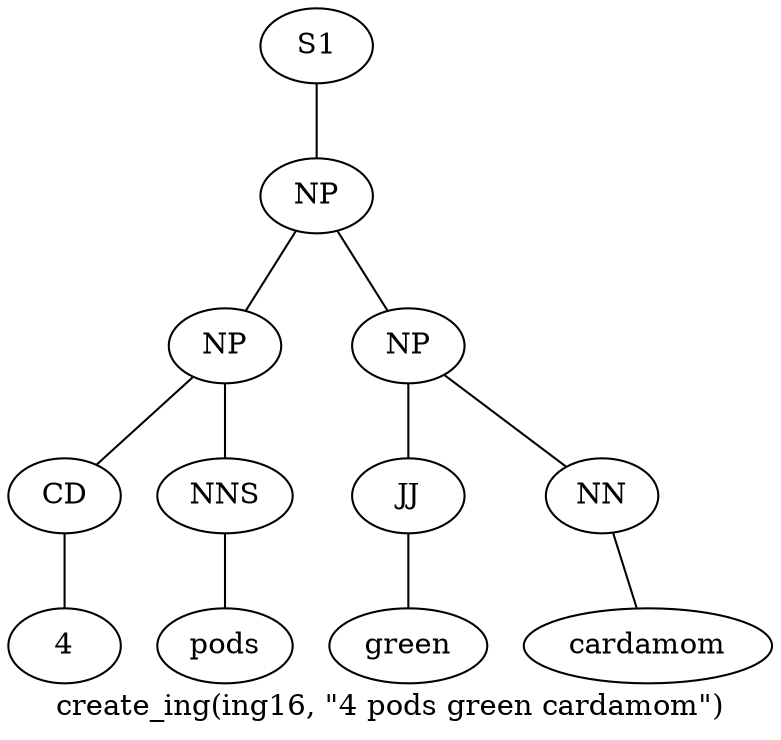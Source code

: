 graph SyntaxGraph {
	label = "create_ing(ing16, \"4 pods green cardamom\")";
	Node0 [label="S1"];
	Node1 [label="NP"];
	Node2 [label="NP"];
	Node3 [label="CD"];
	Node4 [label="4"];
	Node5 [label="NNS"];
	Node6 [label="pods"];
	Node7 [label="NP"];
	Node8 [label="JJ"];
	Node9 [label="green"];
	Node10 [label="NN"];
	Node11 [label="cardamom"];

	Node0 -- Node1;
	Node1 -- Node2;
	Node1 -- Node7;
	Node2 -- Node3;
	Node2 -- Node5;
	Node3 -- Node4;
	Node5 -- Node6;
	Node7 -- Node8;
	Node7 -- Node10;
	Node8 -- Node9;
	Node10 -- Node11;
}